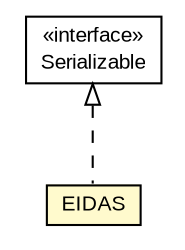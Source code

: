 #!/usr/local/bin/dot
#
# Class diagram 
# Generated by UMLGraph version R5_6-24-gf6e263 (http://www.umlgraph.org/)
#

digraph G {
	edge [fontname="arial",fontsize=10,labelfontname="arial",labelfontsize=10];
	node [fontname="arial",fontsize=10,shape=plaintext];
	nodesep=0.25;
	ranksep=0.5;
	// eu.europa.esig.jaxb.policy.EIDAS
	c342506 [label=<<table title="eu.europa.esig.jaxb.policy.EIDAS" border="0" cellborder="1" cellspacing="0" cellpadding="2" port="p" bgcolor="lemonChiffon" href="./EIDAS.html">
		<tr><td><table border="0" cellspacing="0" cellpadding="1">
<tr><td align="center" balign="center"> EIDAS </td></tr>
		</table></td></tr>
		</table>>, URL="./EIDAS.html", fontname="arial", fontcolor="black", fontsize=10.0];
	//eu.europa.esig.jaxb.policy.EIDAS implements java.io.Serializable
	c343195:p -> c342506:p [dir=back,arrowtail=empty,style=dashed];
	// java.io.Serializable
	c343195 [label=<<table title="java.io.Serializable" border="0" cellborder="1" cellspacing="0" cellpadding="2" port="p" href="http://java.sun.com/j2se/1.4.2/docs/api/java/io/Serializable.html">
		<tr><td><table border="0" cellspacing="0" cellpadding="1">
<tr><td align="center" balign="center"> &#171;interface&#187; </td></tr>
<tr><td align="center" balign="center"> Serializable </td></tr>
		</table></td></tr>
		</table>>, URL="http://java.sun.com/j2se/1.4.2/docs/api/java/io/Serializable.html", fontname="arial", fontcolor="black", fontsize=10.0];
}

